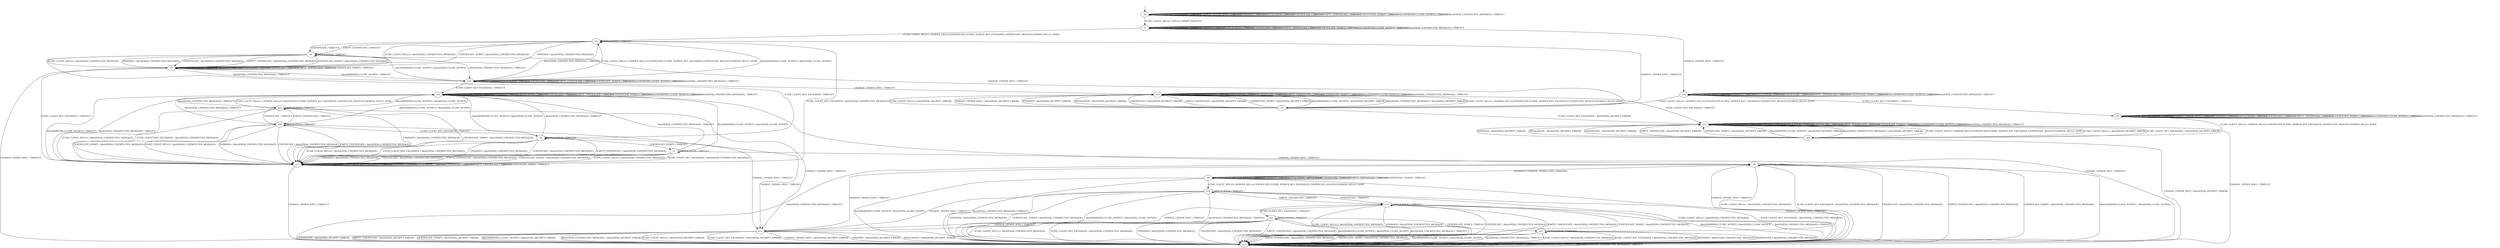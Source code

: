 digraph h4 {
s0 [label="s0"];
s1 [label="s1"];
s2 [label="s2"];
s16 [label="s16"];
s3 [label="s3"];
s4 [label="s4"];
s5 [label="s5"];
s10 [label="s10"];
s11 [label="s11"];
s25 [label="s25"];
s6 [label="s6"];
s12 [label="s12"];
s17 [label="s17"];
s18 [label="s18"];
s7 [label="s7"];
s13 [label="s13"];
s19 [label="s19"];
s20 [label="s20"];
s8 [label="s8"];
s22 [label="s22"];
s9 [label="s9"];
s24 [label="s24"];
s14 [label="s14"];
s15 [label="s15"];
s21 [label="s21"];
s23 [label="s23"];
s0 -> s1 [label="ECDH_CLIENT_HELLO / HELLO_VERIFY_REQUEST"];
s0 -> s0 [label="ECDH_CLIENT_KEY_EXCHANGE / TIMEOUT"];
s0 -> s0 [label="CHANGE_CIPHER_SPEC / TIMEOUT"];
s0 -> s0 [label="FINISHED / TIMEOUT"];
s0 -> s0 [label="APPLICATION / TIMEOUT"];
s0 -> s0 [label="CERTIFICATE / TIMEOUT"];
s0 -> s0 [label="EMPTY_CERTIFICATE / TIMEOUT"];
s0 -> s0 [label="CERTIFICATE_VERIFY / TIMEOUT"];
s0 -> s0 [label="Alert(WARNING,CLOSE_NOTIFY) / TIMEOUT"];
s0 -> s0 [label="Alert(FATAL,UNEXPECTED_MESSAGE) / TIMEOUT"];
s1 -> s2 [label="ECDH_CLIENT_HELLO / SERVER_HELLO,CERTIFICATE,ECDHE_SERVER_KEY_EXCHANGE,CERTIFICATE_REQUEST,SERVER_HELLO_DONE"];
s1 -> s1 [label="ECDH_CLIENT_KEY_EXCHANGE / TIMEOUT"];
s1 -> s16 [label="CHANGE_CIPHER_SPEC / TIMEOUT"];
s1 -> s1 [label="FINISHED / TIMEOUT"];
s1 -> s1 [label="APPLICATION / TIMEOUT"];
s1 -> s1 [label="CERTIFICATE / TIMEOUT"];
s1 -> s1 [label="EMPTY_CERTIFICATE / TIMEOUT"];
s1 -> s1 [label="CERTIFICATE_VERIFY / TIMEOUT"];
s1 -> s1 [label="Alert(WARNING,CLOSE_NOTIFY) / TIMEOUT"];
s1 -> s1 [label="Alert(FATAL,UNEXPECTED_MESSAGE) / TIMEOUT"];
s2 -> s3 [label="ECDH_CLIENT_HELLO / Alert(FATAL,UNEXPECTED_MESSAGE)"];
s2 -> s11 [label="ECDH_CLIENT_KEY_EXCHANGE / Alert(FATAL,UNEXPECTED_MESSAGE)"];
s2 -> s4 [label="CHANGE_CIPHER_SPEC / TIMEOUT"];
s2 -> s3 [label="FINISHED / Alert(FATAL,UNEXPECTED_MESSAGE)"];
s2 -> s2 [label="APPLICATION / TIMEOUT"];
s2 -> s5 [label="CERTIFICATE / TIMEOUT"];
s2 -> s5 [label="EMPTY_CERTIFICATE / TIMEOUT"];
s2 -> s3 [label="CERTIFICATE_VERIFY / Alert(FATAL,UNEXPECTED_MESSAGE)"];
s2 -> s10 [label="Alert(WARNING,CLOSE_NOTIFY) / Alert(FATAL,CLOSE_NOTIFY)"];
s2 -> s10 [label="Alert(FATAL,UNEXPECTED_MESSAGE) / TIMEOUT"];
s16 -> s4 [label="ECDH_CLIENT_HELLO / SERVER_HELLO,CERTIFICATE,ECDHE_SERVER_KEY_EXCHANGE,CERTIFICATE_REQUEST,SERVER_HELLO_DONE"];
s16 -> s25 [label="ECDH_CLIENT_KEY_EXCHANGE / TIMEOUT"];
s16 -> s16 [label="CHANGE_CIPHER_SPEC / TIMEOUT"];
s16 -> s16 [label="FINISHED / TIMEOUT"];
s16 -> s16 [label="APPLICATION / TIMEOUT"];
s16 -> s16 [label="CERTIFICATE / TIMEOUT"];
s16 -> s16 [label="EMPTY_CERTIFICATE / TIMEOUT"];
s16 -> s16 [label="CERTIFICATE_VERIFY / TIMEOUT"];
s16 -> s16 [label="Alert(WARNING,CLOSE_NOTIFY) / TIMEOUT"];
s16 -> s16 [label="Alert(FATAL,UNEXPECTED_MESSAGE) / TIMEOUT"];
s3 -> s3 [label="ECDH_CLIENT_HELLO / TIMEOUT"];
s3 -> s11 [label="ECDH_CLIENT_KEY_EXCHANGE / TIMEOUT"];
s3 -> s17 [label="CHANGE_CIPHER_SPEC / TIMEOUT"];
s3 -> s3 [label="FINISHED / TIMEOUT"];
s3 -> s3 [label="APPLICATION / TIMEOUT"];
s3 -> s3 [label="CERTIFICATE / TIMEOUT"];
s3 -> s3 [label="EMPTY_CERTIFICATE / TIMEOUT"];
s3 -> s3 [label="CERTIFICATE_VERIFY / TIMEOUT"];
s3 -> s10 [label="Alert(WARNING,CLOSE_NOTIFY) / TIMEOUT"];
s3 -> s10 [label="Alert(FATAL,UNEXPECTED_MESSAGE) / TIMEOUT"];
s4 -> s18 [label="ECDH_CLIENT_HELLO / Alert(FATAL,DECRYPT_ERROR)"];
s4 -> s12 [label="ECDH_CLIENT_KEY_EXCHANGE / Alert(FATAL,DECRYPT_ERROR)"];
s4 -> s18 [label="CHANGE_CIPHER_SPEC / Alert(FATAL,DECRYPT_ERROR)"];
s4 -> s18 [label="FINISHED / Alert(FATAL,DECRYPT_ERROR)"];
s4 -> s18 [label="APPLICATION / Alert(FATAL,DECRYPT_ERROR)"];
s4 -> s18 [label="CERTIFICATE / Alert(FATAL,DECRYPT_ERROR)"];
s4 -> s18 [label="EMPTY_CERTIFICATE / Alert(FATAL,DECRYPT_ERROR)"];
s4 -> s18 [label="CERTIFICATE_VERIFY / Alert(FATAL,DECRYPT_ERROR)"];
s4 -> s18 [label="Alert(WARNING,CLOSE_NOTIFY) / Alert(FATAL,DECRYPT_ERROR)"];
s4 -> s18 [label="Alert(FATAL,UNEXPECTED_MESSAGE) / Alert(FATAL,DECRYPT_ERROR)"];
s5 -> s3 [label="ECDH_CLIENT_HELLO / Alert(FATAL,UNEXPECTED_MESSAGE)"];
s5 -> s6 [label="ECDH_CLIENT_KEY_EXCHANGE / TIMEOUT"];
s5 -> s4 [label="CHANGE_CIPHER_SPEC / TIMEOUT"];
s5 -> s3 [label="FINISHED / Alert(FATAL,UNEXPECTED_MESSAGE)"];
s5 -> s5 [label="APPLICATION / TIMEOUT"];
s5 -> s3 [label="CERTIFICATE / Alert(FATAL,UNEXPECTED_MESSAGE)"];
s5 -> s3 [label="EMPTY_CERTIFICATE / Alert(FATAL,UNEXPECTED_MESSAGE)"];
s5 -> s3 [label="CERTIFICATE_VERIFY / Alert(FATAL,UNEXPECTED_MESSAGE)"];
s5 -> s10 [label="Alert(WARNING,CLOSE_NOTIFY) / Alert(FATAL,CLOSE_NOTIFY)"];
s5 -> s10 [label="Alert(FATAL,UNEXPECTED_MESSAGE) / TIMEOUT"];
s10 -> s2 [label="ECDH_CLIENT_HELLO / SERVER_HELLO,CERTIFICATE,ECDHE_SERVER_KEY_EXCHANGE,CERTIFICATE_REQUEST,SERVER_HELLO_DONE"];
s10 -> s19 [label="ECDH_CLIENT_KEY_EXCHANGE / TIMEOUT"];
s10 -> s18 [label="CHANGE_CIPHER_SPEC / TIMEOUT"];
s10 -> s10 [label="FINISHED / TIMEOUT"];
s10 -> s10 [label="APPLICATION / TIMEOUT"];
s10 -> s10 [label="CERTIFICATE / TIMEOUT"];
s10 -> s10 [label="EMPTY_CERTIFICATE / TIMEOUT"];
s10 -> s10 [label="CERTIFICATE_VERIFY / TIMEOUT"];
s10 -> s10 [label="Alert(WARNING,CLOSE_NOTIFY) / TIMEOUT"];
s10 -> s10 [label="Alert(FATAL,UNEXPECTED_MESSAGE) / TIMEOUT"];
s11 -> s11 [label="ECDH_CLIENT_HELLO / TIMEOUT"];
s11 -> s11 [label="ECDH_CLIENT_KEY_EXCHANGE / TIMEOUT"];
s11 -> s17 [label="CHANGE_CIPHER_SPEC / TIMEOUT"];
s11 -> s11 [label="FINISHED / TIMEOUT"];
s11 -> s11 [label="APPLICATION / TIMEOUT"];
s11 -> s11 [label="CERTIFICATE / TIMEOUT"];
s11 -> s11 [label="EMPTY_CERTIFICATE / TIMEOUT"];
s11 -> s11 [label="CERTIFICATE_VERIFY / TIMEOUT"];
s11 -> s19 [label="Alert(WARNING,CLOSE_NOTIFY) / TIMEOUT"];
s11 -> s19 [label="Alert(FATAL,UNEXPECTED_MESSAGE) / TIMEOUT"];
s25 -> s20 [label="ECDH_CLIENT_HELLO / SERVER_HELLO,CERTIFICATE,ECDHE_SERVER_KEY_EXCHANGE,CERTIFICATE_REQUEST,SERVER_HELLO_DONE"];
s25 -> s25 [label="ECDH_CLIENT_KEY_EXCHANGE / TIMEOUT"];
s25 -> s25 [label="CHANGE_CIPHER_SPEC / TIMEOUT"];
s25 -> s25 [label="FINISHED / TIMEOUT"];
s25 -> s25 [label="APPLICATION / TIMEOUT"];
s25 -> s25 [label="CERTIFICATE / TIMEOUT"];
s25 -> s25 [label="EMPTY_CERTIFICATE / TIMEOUT"];
s25 -> s25 [label="CERTIFICATE_VERIFY / TIMEOUT"];
s25 -> s25 [label="Alert(WARNING,CLOSE_NOTIFY) / TIMEOUT"];
s25 -> s25 [label="Alert(FATAL,UNEXPECTED_MESSAGE) / TIMEOUT"];
s6 -> s11 [label="ECDH_CLIENT_HELLO / Alert(FATAL,UNEXPECTED_MESSAGE)"];
s6 -> s11 [label="ECDH_CLIENT_KEY_EXCHANGE / Alert(FATAL,UNEXPECTED_MESSAGE)"];
s6 -> s13 [label="CHANGE_CIPHER_SPEC / TIMEOUT"];
s6 -> s11 [label="FINISHED / Alert(FATAL,UNEXPECTED_MESSAGE)"];
s6 -> s6 [label="APPLICATION / TIMEOUT"];
s6 -> s11 [label="CERTIFICATE / Alert(FATAL,UNEXPECTED_MESSAGE)"];
s6 -> s11 [label="EMPTY_CERTIFICATE / Alert(FATAL,UNEXPECTED_MESSAGE)"];
s6 -> s7 [label="CERTIFICATE_VERIFY / TIMEOUT"];
s6 -> s19 [label="Alert(WARNING,CLOSE_NOTIFY) / Alert(FATAL,CLOSE_NOTIFY)"];
s6 -> s19 [label="Alert(FATAL,UNEXPECTED_MESSAGE) / TIMEOUT"];
s12 -> s20 [label="ECDH_CLIENT_HELLO / SERVER_HELLO,CERTIFICATE,ECDHE_SERVER_KEY_EXCHANGE,CERTIFICATE_REQUEST,SERVER_HELLO_DONE"];
s12 -> s12 [label="ECDH_CLIENT_KEY_EXCHANGE / TIMEOUT"];
s12 -> s17 [label="CHANGE_CIPHER_SPEC / TIMEOUT"];
s12 -> s12 [label="FINISHED / TIMEOUT"];
s12 -> s12 [label="APPLICATION / TIMEOUT"];
s12 -> s12 [label="CERTIFICATE / TIMEOUT"];
s12 -> s12 [label="EMPTY_CERTIFICATE / TIMEOUT"];
s12 -> s12 [label="CERTIFICATE_VERIFY / TIMEOUT"];
s12 -> s12 [label="Alert(WARNING,CLOSE_NOTIFY) / TIMEOUT"];
s12 -> s12 [label="Alert(FATAL,UNEXPECTED_MESSAGE) / TIMEOUT"];
s17 -> s17 [label="ECDH_CLIENT_HELLO / TIMEOUT"];
s17 -> s17 [label="ECDH_CLIENT_KEY_EXCHANGE / TIMEOUT"];
s17 -> s17 [label="CHANGE_CIPHER_SPEC / TIMEOUT"];
s17 -> s17 [label="FINISHED / TIMEOUT"];
s17 -> s17 [label="APPLICATION / TIMEOUT"];
s17 -> s17 [label="CERTIFICATE / TIMEOUT"];
s17 -> s17 [label="EMPTY_CERTIFICATE / TIMEOUT"];
s17 -> s17 [label="CERTIFICATE_VERIFY / TIMEOUT"];
s17 -> s17 [label="Alert(WARNING,CLOSE_NOTIFY) / TIMEOUT"];
s17 -> s17 [label="Alert(FATAL,UNEXPECTED_MESSAGE) / TIMEOUT"];
s18 -> s4 [label="ECDH_CLIENT_HELLO / SERVER_HELLO,CERTIFICATE,ECDHE_SERVER_KEY_EXCHANGE,CERTIFICATE_REQUEST,SERVER_HELLO_DONE"];
s18 -> s12 [label="ECDH_CLIENT_KEY_EXCHANGE / TIMEOUT"];
s18 -> s18 [label="CHANGE_CIPHER_SPEC / TIMEOUT"];
s18 -> s18 [label="FINISHED / TIMEOUT"];
s18 -> s18 [label="APPLICATION / TIMEOUT"];
s18 -> s18 [label="CERTIFICATE / TIMEOUT"];
s18 -> s18 [label="EMPTY_CERTIFICATE / TIMEOUT"];
s18 -> s18 [label="CERTIFICATE_VERIFY / TIMEOUT"];
s18 -> s18 [label="Alert(WARNING,CLOSE_NOTIFY) / TIMEOUT"];
s18 -> s18 [label="Alert(FATAL,UNEXPECTED_MESSAGE) / TIMEOUT"];
s7 -> s11 [label="ECDH_CLIENT_HELLO / Alert(FATAL,UNEXPECTED_MESSAGE)"];
s7 -> s11 [label="ECDH_CLIENT_KEY_EXCHANGE / Alert(FATAL,UNEXPECTED_MESSAGE)"];
s7 -> s8 [label="CHANGE_CIPHER_SPEC / TIMEOUT"];
s7 -> s11 [label="FINISHED / Alert(FATAL,UNEXPECTED_MESSAGE)"];
s7 -> s7 [label="APPLICATION / TIMEOUT"];
s7 -> s11 [label="CERTIFICATE / Alert(FATAL,UNEXPECTED_MESSAGE)"];
s7 -> s11 [label="EMPTY_CERTIFICATE / Alert(FATAL,UNEXPECTED_MESSAGE)"];
s7 -> s11 [label="CERTIFICATE_VERIFY / Alert(FATAL,UNEXPECTED_MESSAGE)"];
s7 -> s19 [label="Alert(WARNING,CLOSE_NOTIFY) / Alert(FATAL,CLOSE_NOTIFY)"];
s7 -> s19 [label="Alert(FATAL,UNEXPECTED_MESSAGE) / TIMEOUT"];
s13 -> s17 [label="ECDH_CLIENT_HELLO / Alert(FATAL,DECRYPT_ERROR)"];
s13 -> s17 [label="ECDH_CLIENT_KEY_EXCHANGE / Alert(FATAL,DECRYPT_ERROR)"];
s13 -> s17 [label="CHANGE_CIPHER_SPEC / Alert(FATAL,DECRYPT_ERROR)"];
s13 -> s17 [label="FINISHED / Alert(FATAL,DECRYPT_ERROR)"];
s13 -> s17 [label="APPLICATION / Alert(FATAL,DECRYPT_ERROR)"];
s13 -> s17 [label="CERTIFICATE / Alert(FATAL,DECRYPT_ERROR)"];
s13 -> s17 [label="EMPTY_CERTIFICATE / Alert(FATAL,DECRYPT_ERROR)"];
s13 -> s17 [label="CERTIFICATE_VERIFY / Alert(FATAL,DECRYPT_ERROR)"];
s13 -> s17 [label="Alert(WARNING,CLOSE_NOTIFY) / Alert(FATAL,DECRYPT_ERROR)"];
s13 -> s17 [label="Alert(FATAL,UNEXPECTED_MESSAGE) / Alert(FATAL,DECRYPT_ERROR)"];
s19 -> s22 [label="ECDH_CLIENT_HELLO / SERVER_HELLO,CERTIFICATE,ECDHE_SERVER_KEY_EXCHANGE,CERTIFICATE_REQUEST,SERVER_HELLO_DONE"];
s19 -> s19 [label="ECDH_CLIENT_KEY_EXCHANGE / TIMEOUT"];
s19 -> s17 [label="CHANGE_CIPHER_SPEC / TIMEOUT"];
s19 -> s19 [label="FINISHED / TIMEOUT"];
s19 -> s19 [label="APPLICATION / TIMEOUT"];
s19 -> s19 [label="CERTIFICATE / TIMEOUT"];
s19 -> s19 [label="EMPTY_CERTIFICATE / TIMEOUT"];
s19 -> s19 [label="CERTIFICATE_VERIFY / TIMEOUT"];
s19 -> s19 [label="Alert(WARNING,CLOSE_NOTIFY) / TIMEOUT"];
s19 -> s19 [label="Alert(FATAL,UNEXPECTED_MESSAGE) / TIMEOUT"];
s20 -> s12 [label="ECDH_CLIENT_HELLO / Alert(FATAL,DECRYPT_ERROR)"];
s20 -> s12 [label="ECDH_CLIENT_KEY_EXCHANGE / Alert(FATAL,DECRYPT_ERROR)"];
s20 -> s17 [label="CHANGE_CIPHER_SPEC / Alert(FATAL,DECRYPT_ERROR)"];
s20 -> s12 [label="FINISHED / Alert(FATAL,DECRYPT_ERROR)"];
s20 -> s12 [label="APPLICATION / Alert(FATAL,DECRYPT_ERROR)"];
s20 -> s12 [label="CERTIFICATE / Alert(FATAL,DECRYPT_ERROR)"];
s20 -> s12 [label="EMPTY_CERTIFICATE / Alert(FATAL,DECRYPT_ERROR)"];
s20 -> s12 [label="CERTIFICATE_VERIFY / Alert(FATAL,DECRYPT_ERROR)"];
s20 -> s12 [label="Alert(WARNING,CLOSE_NOTIFY) / Alert(FATAL,DECRYPT_ERROR)"];
s20 -> s12 [label="Alert(FATAL,UNEXPECTED_MESSAGE) / Alert(FATAL,DECRYPT_ERROR)"];
s8 -> s17 [label="ECDH_CLIENT_HELLO / Alert(FATAL,UNEXPECTED_MESSAGE)"];
s8 -> s17 [label="ECDH_CLIENT_KEY_EXCHANGE / Alert(FATAL,UNEXPECTED_MESSAGE)"];
s8 -> s13 [label="CHANGE_CIPHER_SPEC / TIMEOUT"];
s8 -> s9 [label="FINISHED / CHANGE_CIPHER_SPEC,FINISHED"];
s8 -> s8 [label="APPLICATION / TIMEOUT"];
s8 -> s17 [label="CERTIFICATE / Alert(FATAL,UNEXPECTED_MESSAGE)"];
s8 -> s17 [label="EMPTY_CERTIFICATE / Alert(FATAL,UNEXPECTED_MESSAGE)"];
s8 -> s17 [label="CERTIFICATE_VERIFY / Alert(FATAL,UNEXPECTED_MESSAGE)"];
s8 -> s17 [label="Alert(WARNING,CLOSE_NOTIFY) / Alert(FATAL,CLOSE_NOTIFY)"];
s8 -> s17 [label="Alert(FATAL,UNEXPECTED_MESSAGE) / TIMEOUT"];
s22 -> s11 [label="ECDH_CLIENT_HELLO / Alert(FATAL,UNEXPECTED_MESSAGE)"];
s22 -> s11 [label="ECDH_CLIENT_KEY_EXCHANGE / Alert(FATAL,UNEXPECTED_MESSAGE)"];
s22 -> s13 [label="CHANGE_CIPHER_SPEC / TIMEOUT"];
s22 -> s11 [label="FINISHED / Alert(FATAL,UNEXPECTED_MESSAGE)"];
s22 -> s22 [label="APPLICATION / TIMEOUT"];
s22 -> s24 [label="CERTIFICATE / TIMEOUT"];
s22 -> s24 [label="EMPTY_CERTIFICATE / TIMEOUT"];
s22 -> s11 [label="CERTIFICATE_VERIFY / Alert(FATAL,UNEXPECTED_MESSAGE)"];
s22 -> s19 [label="Alert(WARNING,CLOSE_NOTIFY) / Alert(FATAL,CLOSE_NOTIFY)"];
s22 -> s19 [label="Alert(FATAL,UNEXPECTED_MESSAGE) / TIMEOUT"];
s9 -> s14 [label="ECDH_CLIENT_HELLO / SERVER_HELLO,CERTIFICATE,ECDHE_SERVER_KEY_EXCHANGE,CERTIFICATE_REQUEST,SERVER_HELLO_DONE"];
s9 -> s9 [label="ECDH_CLIENT_KEY_EXCHANGE / TIMEOUT"];
s9 -> s17 [label="CHANGE_CIPHER_SPEC / TIMEOUT"];
s9 -> s9 [label="FINISHED / TIMEOUT"];
s9 -> s9 [label="APPLICATION / APPLICATION"];
s9 -> s9 [label="CERTIFICATE / TIMEOUT"];
s9 -> s9 [label="EMPTY_CERTIFICATE / TIMEOUT"];
s9 -> s9 [label="CERTIFICATE_VERIFY / TIMEOUT"];
s9 -> s17 [label="Alert(WARNING,CLOSE_NOTIFY) / Alert(FATAL,CLOSE_NOTIFY)"];
s9 -> s17 [label="Alert(FATAL,UNEXPECTED_MESSAGE) / TIMEOUT"];
s24 -> s11 [label="ECDH_CLIENT_HELLO / Alert(FATAL,UNEXPECTED_MESSAGE)"];
s24 -> s6 [label="ECDH_CLIENT_KEY_EXCHANGE / TIMEOUT"];
s24 -> s13 [label="CHANGE_CIPHER_SPEC / TIMEOUT"];
s24 -> s11 [label="FINISHED / Alert(FATAL,UNEXPECTED_MESSAGE)"];
s24 -> s24 [label="APPLICATION / TIMEOUT"];
s24 -> s11 [label="CERTIFICATE / Alert(FATAL,UNEXPECTED_MESSAGE)"];
s24 -> s11 [label="EMPTY_CERTIFICATE / Alert(FATAL,UNEXPECTED_MESSAGE)"];
s24 -> s11 [label="CERTIFICATE_VERIFY / Alert(FATAL,UNEXPECTED_MESSAGE)"];
s24 -> s19 [label="Alert(WARNING,CLOSE_NOTIFY) / Alert(FATAL,CLOSE_NOTIFY)"];
s24 -> s19 [label="Alert(FATAL,UNEXPECTED_MESSAGE) / TIMEOUT"];
s14 -> s17 [label="ECDH_CLIENT_HELLO / Alert(FATAL,UNEXPECTED_MESSAGE)"];
s14 -> s17 [label="ECDH_CLIENT_KEY_EXCHANGE / Alert(FATAL,UNEXPECTED_MESSAGE)"];
s14 -> s13 [label="CHANGE_CIPHER_SPEC / TIMEOUT"];
s14 -> s17 [label="FINISHED / Alert(FATAL,UNEXPECTED_MESSAGE)"];
s14 -> s14 [label="APPLICATION / TIMEOUT"];
s14 -> s15 [label="CERTIFICATE / TIMEOUT"];
s14 -> s15 [label="EMPTY_CERTIFICATE / TIMEOUT"];
s14 -> s17 [label="CERTIFICATE_VERIFY / Alert(FATAL,UNEXPECTED_MESSAGE)"];
s14 -> s17 [label="Alert(WARNING,CLOSE_NOTIFY) / Alert(FATAL,CLOSE_NOTIFY)"];
s14 -> s17 [label="Alert(FATAL,UNEXPECTED_MESSAGE) / TIMEOUT"];
s15 -> s17 [label="ECDH_CLIENT_HELLO / Alert(FATAL,UNEXPECTED_MESSAGE)"];
s15 -> s21 [label="ECDH_CLIENT_KEY_EXCHANGE / TIMEOUT"];
s15 -> s13 [label="CHANGE_CIPHER_SPEC / TIMEOUT"];
s15 -> s17 [label="FINISHED / Alert(FATAL,UNEXPECTED_MESSAGE)"];
s15 -> s15 [label="APPLICATION / TIMEOUT"];
s15 -> s17 [label="CERTIFICATE / Alert(FATAL,UNEXPECTED_MESSAGE)"];
s15 -> s17 [label="EMPTY_CERTIFICATE / Alert(FATAL,UNEXPECTED_MESSAGE)"];
s15 -> s17 [label="CERTIFICATE_VERIFY / Alert(FATAL,UNEXPECTED_MESSAGE)"];
s15 -> s17 [label="Alert(WARNING,CLOSE_NOTIFY) / Alert(FATAL,CLOSE_NOTIFY)"];
s15 -> s17 [label="Alert(FATAL,UNEXPECTED_MESSAGE) / TIMEOUT"];
s21 -> s17 [label="ECDH_CLIENT_HELLO / Alert(FATAL,UNEXPECTED_MESSAGE)"];
s21 -> s17 [label="ECDH_CLIENT_KEY_EXCHANGE / Alert(FATAL,UNEXPECTED_MESSAGE)"];
s21 -> s13 [label="CHANGE_CIPHER_SPEC / TIMEOUT"];
s21 -> s17 [label="FINISHED / Alert(FATAL,UNEXPECTED_MESSAGE)"];
s21 -> s21 [label="APPLICATION / TIMEOUT"];
s21 -> s17 [label="CERTIFICATE / Alert(FATAL,UNEXPECTED_MESSAGE)"];
s21 -> s17 [label="EMPTY_CERTIFICATE / Alert(FATAL,UNEXPECTED_MESSAGE)"];
s21 -> s23 [label="CERTIFICATE_VERIFY / TIMEOUT"];
s21 -> s17 [label="Alert(WARNING,CLOSE_NOTIFY) / Alert(FATAL,CLOSE_NOTIFY)"];
s21 -> s17 [label="Alert(FATAL,UNEXPECTED_MESSAGE) / TIMEOUT"];
s23 -> s17 [label="ECDH_CLIENT_HELLO / Alert(FATAL,UNEXPECTED_MESSAGE)"];
s23 -> s17 [label="ECDH_CLIENT_KEY_EXCHANGE / Alert(FATAL,UNEXPECTED_MESSAGE)"];
s23 -> s8 [label="CHANGE_CIPHER_SPEC / TIMEOUT"];
s23 -> s17 [label="FINISHED / Alert(FATAL,UNEXPECTED_MESSAGE)"];
s23 -> s23 [label="APPLICATION / TIMEOUT"];
s23 -> s17 [label="CERTIFICATE / Alert(FATAL,UNEXPECTED_MESSAGE)"];
s23 -> s17 [label="EMPTY_CERTIFICATE / Alert(FATAL,UNEXPECTED_MESSAGE)"];
s23 -> s17 [label="CERTIFICATE_VERIFY / Alert(FATAL,UNEXPECTED_MESSAGE)"];
s23 -> s17 [label="Alert(WARNING,CLOSE_NOTIFY) / Alert(FATAL,CLOSE_NOTIFY)"];
s23 -> s17 [label="Alert(FATAL,UNEXPECTED_MESSAGE) / TIMEOUT"];
__start0 [shape=none, label=""];
__start0 -> s0 [label=""];
}
